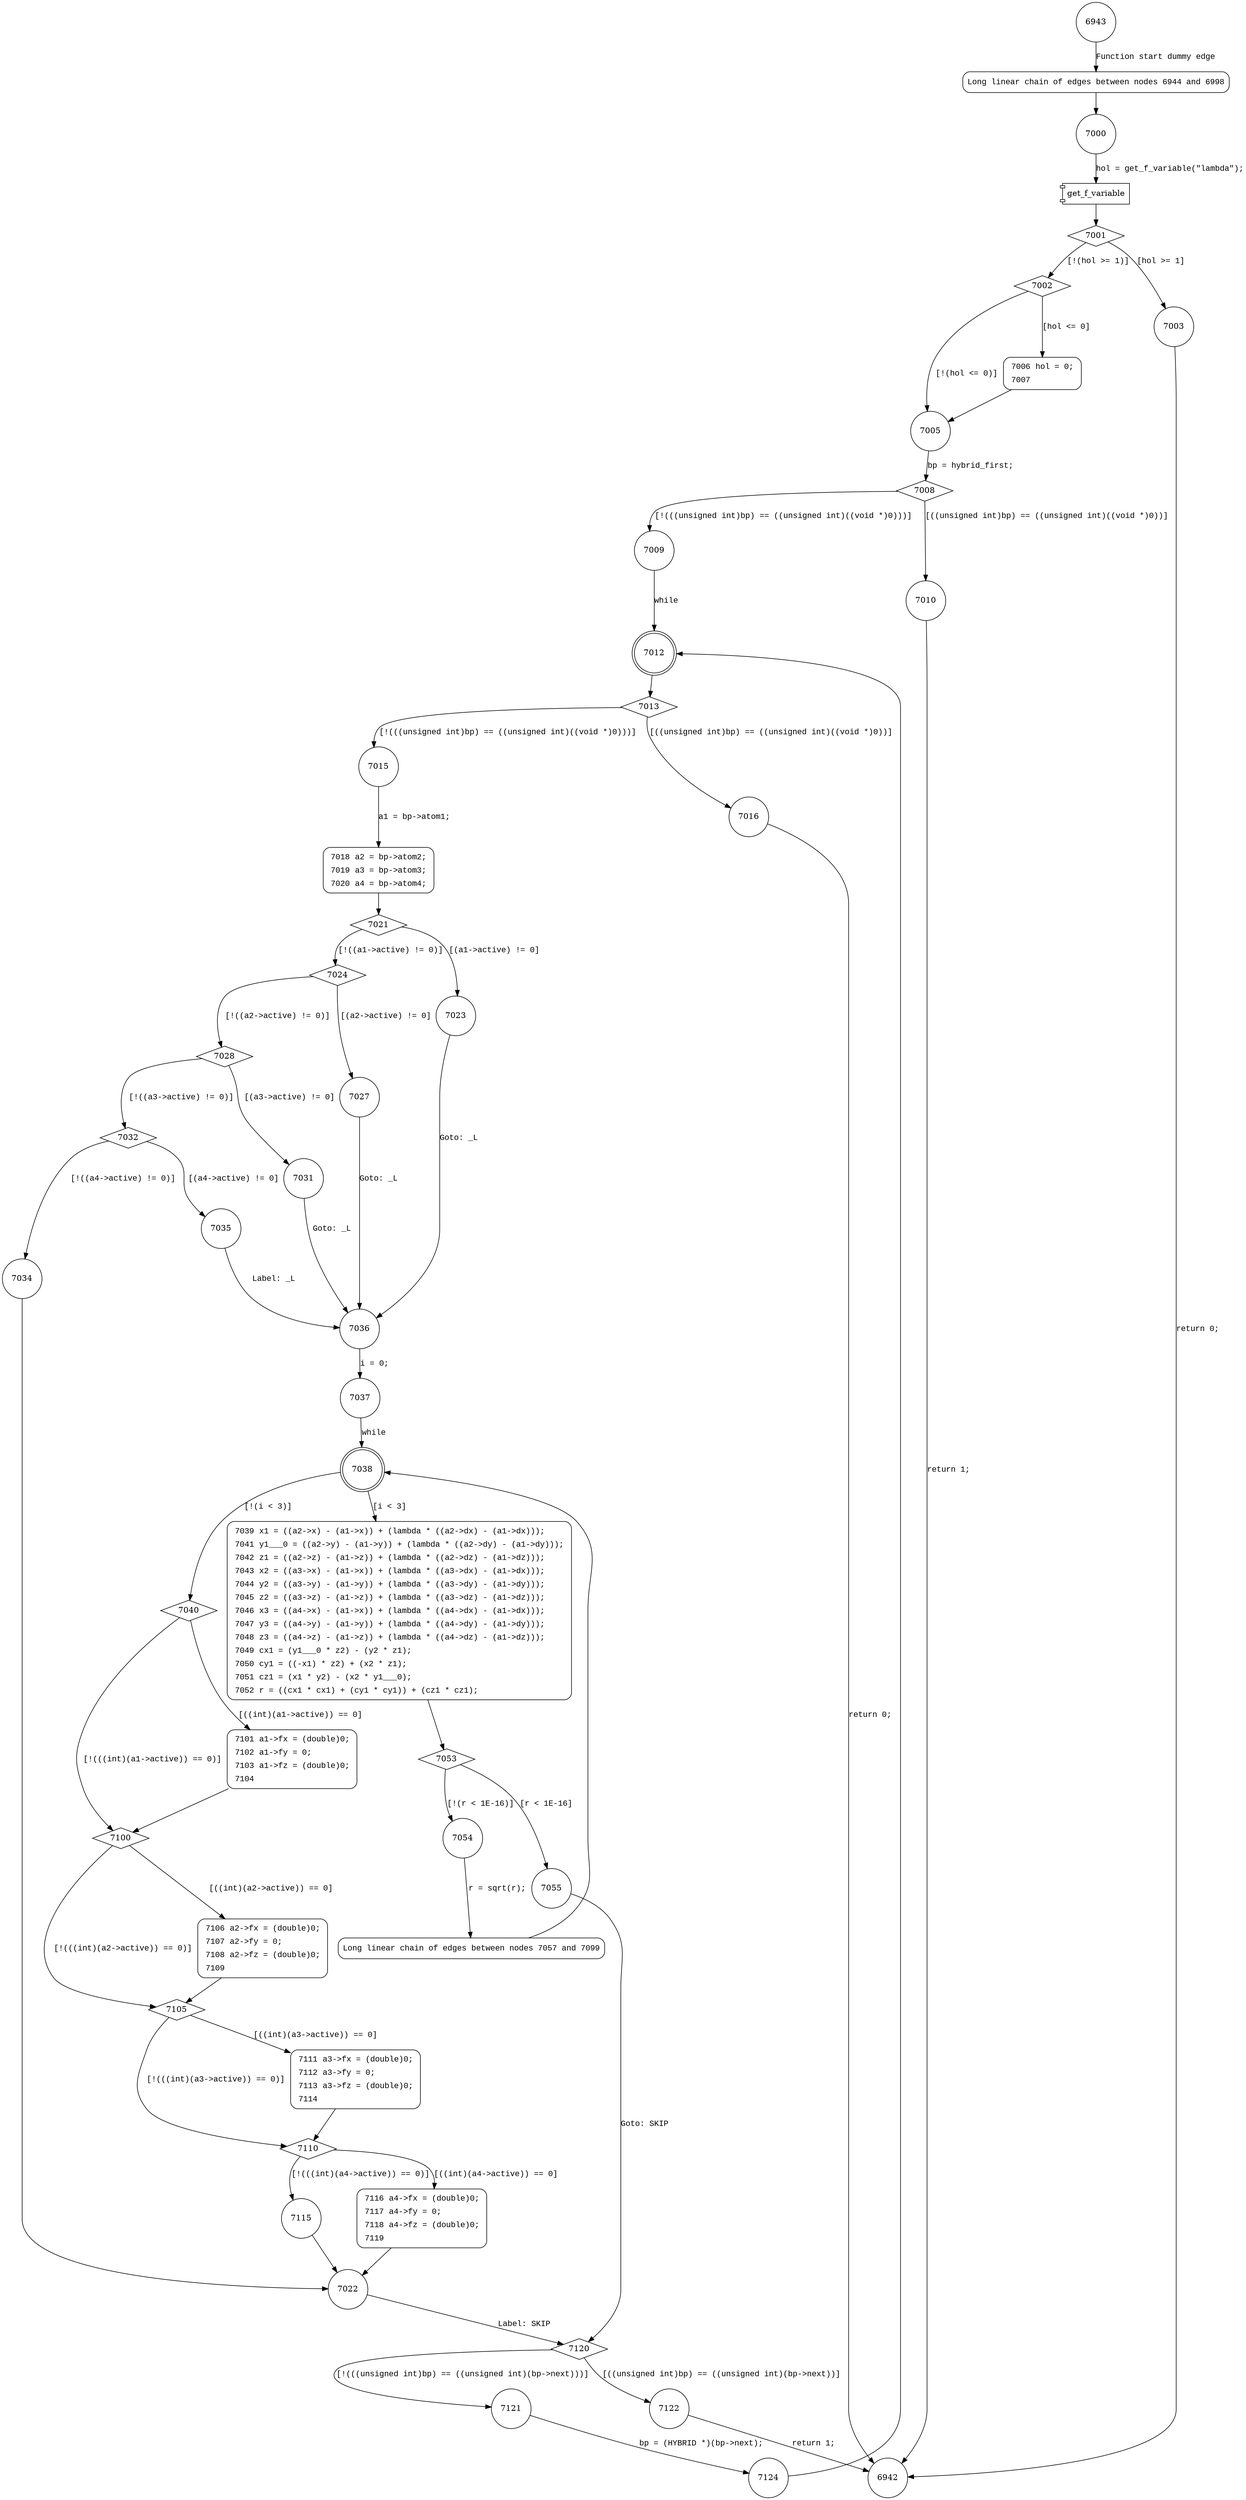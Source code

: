 digraph f_ho_hybrid {
6943 [shape="circle"]
6944 [shape="circle"]
7000 [shape="circle"]
7001 [shape="diamond"]
7002 [shape="diamond"]
7003 [shape="circle"]
7005 [shape="circle"]
7006 [shape="circle"]
7008 [shape="diamond"]
7009 [shape="circle"]
7010 [shape="circle"]
7012 [shape="doublecircle"]
7013 [shape="diamond"]
7015 [shape="circle"]
7016 [shape="circle"]
7018 [shape="circle"]
7021 [shape="diamond"]
7024 [shape="diamond"]
7023 [shape="circle"]
7036 [shape="circle"]
7037 [shape="circle"]
7038 [shape="doublecircle"]
7040 [shape="diamond"]
7039 [shape="circle"]
7053 [shape="diamond"]
7054 [shape="circle"]
7055 [shape="circle"]
7120 [shape="diamond"]
7121 [shape="circle"]
7122 [shape="circle"]
7124 [shape="circle"]
7057 [shape="circle"]
7100 [shape="diamond"]
7101 [shape="circle"]
7105 [shape="diamond"]
7106 [shape="circle"]
7110 [shape="diamond"]
7111 [shape="circle"]
7115 [shape="circle"]
7116 [shape="circle"]
7022 [shape="circle"]
7028 [shape="diamond"]
7027 [shape="circle"]
7032 [shape="diamond"]
7031 [shape="circle"]
7034 [shape="circle"]
7035 [shape="circle"]
6942 [shape="circle"]
6944 [style="filled,bold" penwidth="1" fillcolor="white" fontname="Courier New" shape="Mrecord" label="Long linear chain of edges between nodes 6944 and 6998"]
6944 -> 7000[label=""]
7006 [style="filled,bold" penwidth="1" fillcolor="white" fontname="Courier New" shape="Mrecord" label=<<table border="0" cellborder="0" cellpadding="3" bgcolor="white"><tr><td align="right">7006</td><td align="left">hol = 0;</td></tr><tr><td align="right">7007</td><td align="left"></td></tr></table>>]
7006 -> 7005[label=""]
7018 [style="filled,bold" penwidth="1" fillcolor="white" fontname="Courier New" shape="Mrecord" label=<<table border="0" cellborder="0" cellpadding="3" bgcolor="white"><tr><td align="right">7018</td><td align="left">a2 = bp-&gt;atom2;</td></tr><tr><td align="right">7019</td><td align="left">a3 = bp-&gt;atom3;</td></tr><tr><td align="right">7020</td><td align="left">a4 = bp-&gt;atom4;</td></tr></table>>]
7018 -> 7021[label=""]
7039 [style="filled,bold" penwidth="1" fillcolor="white" fontname="Courier New" shape="Mrecord" label=<<table border="0" cellborder="0" cellpadding="3" bgcolor="white"><tr><td align="right">7039</td><td align="left">x1 = ((a2-&gt;x) - (a1-&gt;x)) + (lambda * ((a2-&gt;dx) - (a1-&gt;dx)));</td></tr><tr><td align="right">7041</td><td align="left">y1___0 = ((a2-&gt;y) - (a1-&gt;y)) + (lambda * ((a2-&gt;dy) - (a1-&gt;dy)));</td></tr><tr><td align="right">7042</td><td align="left">z1 = ((a2-&gt;z) - (a1-&gt;z)) + (lambda * ((a2-&gt;dz) - (a1-&gt;dz)));</td></tr><tr><td align="right">7043</td><td align="left">x2 = ((a3-&gt;x) - (a1-&gt;x)) + (lambda * ((a3-&gt;dx) - (a1-&gt;dx)));</td></tr><tr><td align="right">7044</td><td align="left">y2 = ((a3-&gt;y) - (a1-&gt;y)) + (lambda * ((a3-&gt;dy) - (a1-&gt;dy)));</td></tr><tr><td align="right">7045</td><td align="left">z2 = ((a3-&gt;z) - (a1-&gt;z)) + (lambda * ((a3-&gt;dz) - (a1-&gt;dz)));</td></tr><tr><td align="right">7046</td><td align="left">x3 = ((a4-&gt;x) - (a1-&gt;x)) + (lambda * ((a4-&gt;dx) - (a1-&gt;dx)));</td></tr><tr><td align="right">7047</td><td align="left">y3 = ((a4-&gt;y) - (a1-&gt;y)) + (lambda * ((a4-&gt;dy) - (a1-&gt;dy)));</td></tr><tr><td align="right">7048</td><td align="left">z3 = ((a4-&gt;z) - (a1-&gt;z)) + (lambda * ((a4-&gt;dz) - (a1-&gt;dz)));</td></tr><tr><td align="right">7049</td><td align="left">cx1 = (y1___0 * z2) - (y2 * z1);</td></tr><tr><td align="right">7050</td><td align="left">cy1 = ((-x1) * z2) + (x2 * z1);</td></tr><tr><td align="right">7051</td><td align="left">cz1 = (x1 * y2) - (x2 * y1___0);</td></tr><tr><td align="right">7052</td><td align="left">r = ((cx1 * cx1) + (cy1 * cy1)) + (cz1 * cz1);</td></tr></table>>]
7039 -> 7053[label=""]
7057 [style="filled,bold" penwidth="1" fillcolor="white" fontname="Courier New" shape="Mrecord" label="Long linear chain of edges between nodes 7057 and 7099"]
7057 -> 7038[label=""]
7101 [style="filled,bold" penwidth="1" fillcolor="white" fontname="Courier New" shape="Mrecord" label=<<table border="0" cellborder="0" cellpadding="3" bgcolor="white"><tr><td align="right">7101</td><td align="left">a1-&gt;fx = (double)0;</td></tr><tr><td align="right">7102</td><td align="left">a1-&gt;fy = 0;</td></tr><tr><td align="right">7103</td><td align="left">a1-&gt;fz = (double)0;</td></tr><tr><td align="right">7104</td><td align="left"></td></tr></table>>]
7101 -> 7100[label=""]
7106 [style="filled,bold" penwidth="1" fillcolor="white" fontname="Courier New" shape="Mrecord" label=<<table border="0" cellborder="0" cellpadding="3" bgcolor="white"><tr><td align="right">7106</td><td align="left">a2-&gt;fx = (double)0;</td></tr><tr><td align="right">7107</td><td align="left">a2-&gt;fy = 0;</td></tr><tr><td align="right">7108</td><td align="left">a2-&gt;fz = (double)0;</td></tr><tr><td align="right">7109</td><td align="left"></td></tr></table>>]
7106 -> 7105[label=""]
7111 [style="filled,bold" penwidth="1" fillcolor="white" fontname="Courier New" shape="Mrecord" label=<<table border="0" cellborder="0" cellpadding="3" bgcolor="white"><tr><td align="right">7111</td><td align="left">a3-&gt;fx = (double)0;</td></tr><tr><td align="right">7112</td><td align="left">a3-&gt;fy = 0;</td></tr><tr><td align="right">7113</td><td align="left">a3-&gt;fz = (double)0;</td></tr><tr><td align="right">7114</td><td align="left"></td></tr></table>>]
7111 -> 7110[label=""]
7116 [style="filled,bold" penwidth="1" fillcolor="white" fontname="Courier New" shape="Mrecord" label=<<table border="0" cellborder="0" cellpadding="3" bgcolor="white"><tr><td align="right">7116</td><td align="left">a4-&gt;fx = (double)0;</td></tr><tr><td align="right">7117</td><td align="left">a4-&gt;fy = 0;</td></tr><tr><td align="right">7118</td><td align="left">a4-&gt;fz = (double)0;</td></tr><tr><td align="right">7119</td><td align="left"></td></tr></table>>]
7116 -> 7022[label=""]
6943 -> 6944 [label="Function start dummy edge" fontname="Courier New"]
100031 [shape="component" label="get_f_variable"]
7000 -> 100031 [label="hol = get_f_variable(\"lambda\");" fontname="Courier New"]
100031 -> 7001 [label="" fontname="Courier New"]
7001 -> 7002 [label="[!(hol >= 1)]" fontname="Courier New"]
7001 -> 7003 [label="[hol >= 1]" fontname="Courier New"]
7002 -> 7005 [label="[!(hol <= 0)]" fontname="Courier New"]
7002 -> 7006 [label="[hol <= 0]" fontname="Courier New"]
7005 -> 7008 [label="bp = hybrid_first;" fontname="Courier New"]
7008 -> 7009 [label="[!(((unsigned int)bp) == ((unsigned int)((void *)0)))]" fontname="Courier New"]
7008 -> 7010 [label="[((unsigned int)bp) == ((unsigned int)((void *)0))]" fontname="Courier New"]
7009 -> 7012 [label="while" fontname="Courier New"]
7012 -> 7013 [label="" fontname="Courier New"]
7013 -> 7015 [label="[!(((unsigned int)bp) == ((unsigned int)((void *)0)))]" fontname="Courier New"]
7013 -> 7016 [label="[((unsigned int)bp) == ((unsigned int)((void *)0))]" fontname="Courier New"]
7015 -> 7018 [label="a1 = bp->atom1;" fontname="Courier New"]
7021 -> 7024 [label="[!((a1->active) != 0)]" fontname="Courier New"]
7021 -> 7023 [label="[(a1->active) != 0]" fontname="Courier New"]
7036 -> 7037 [label="i = 0;" fontname="Courier New"]
7038 -> 7040 [label="[!(i < 3)]" fontname="Courier New"]
7038 -> 7039 [label="[i < 3]" fontname="Courier New"]
7053 -> 7054 [label="[!(r < 1E-16)]" fontname="Courier New"]
7053 -> 7055 [label="[r < 1E-16]" fontname="Courier New"]
7120 -> 7121 [label="[!(((unsigned int)bp) == ((unsigned int)(bp->next)))]" fontname="Courier New"]
7120 -> 7122 [label="[((unsigned int)bp) == ((unsigned int)(bp->next))]" fontname="Courier New"]
7121 -> 7124 [label="bp = (HYBRID *)(bp->next);" fontname="Courier New"]
7054 -> 7057 [label="r = sqrt(r);" fontname="Courier New"]
7040 -> 7100 [label="[!(((int)(a1->active)) == 0)]" fontname="Courier New"]
7040 -> 7101 [label="[((int)(a1->active)) == 0]" fontname="Courier New"]
7100 -> 7105 [label="[!(((int)(a2->active)) == 0)]" fontname="Courier New"]
7100 -> 7106 [label="[((int)(a2->active)) == 0]" fontname="Courier New"]
7105 -> 7110 [label="[!(((int)(a3->active)) == 0)]" fontname="Courier New"]
7105 -> 7111 [label="[((int)(a3->active)) == 0]" fontname="Courier New"]
7110 -> 7115 [label="[!(((int)(a4->active)) == 0)]" fontname="Courier New"]
7110 -> 7116 [label="[((int)(a4->active)) == 0]" fontname="Courier New"]
7022 -> 7120 [label="Label: SKIP" fontname="Courier New"]
7024 -> 7028 [label="[!((a2->active) != 0)]" fontname="Courier New"]
7024 -> 7027 [label="[(a2->active) != 0]" fontname="Courier New"]
7028 -> 7032 [label="[!((a3->active) != 0)]" fontname="Courier New"]
7028 -> 7031 [label="[(a3->active) != 0]" fontname="Courier New"]
7032 -> 7034 [label="[!((a4->active) != 0)]" fontname="Courier New"]
7032 -> 7035 [label="[(a4->active) != 0]" fontname="Courier New"]
7034 -> 7022 [label="" fontname="Courier New"]
7003 -> 6942 [label="return 0;" fontname="Courier New"]
7010 -> 6942 [label="return 1;" fontname="Courier New"]
7016 -> 6942 [label="return 0;" fontname="Courier New"]
7023 -> 7036 [label="Goto: _L" fontname="Courier New"]
7037 -> 7038 [label="while" fontname="Courier New"]
7055 -> 7120 [label="Goto: SKIP" fontname="Courier New"]
7122 -> 6942 [label="return 1;" fontname="Courier New"]
7124 -> 7012 [label="" fontname="Courier New"]
7115 -> 7022 [label="" fontname="Courier New"]
7027 -> 7036 [label="Goto: _L" fontname="Courier New"]
7031 -> 7036 [label="Goto: _L" fontname="Courier New"]
7035 -> 7036 [label="Label: _L" fontname="Courier New"]
}